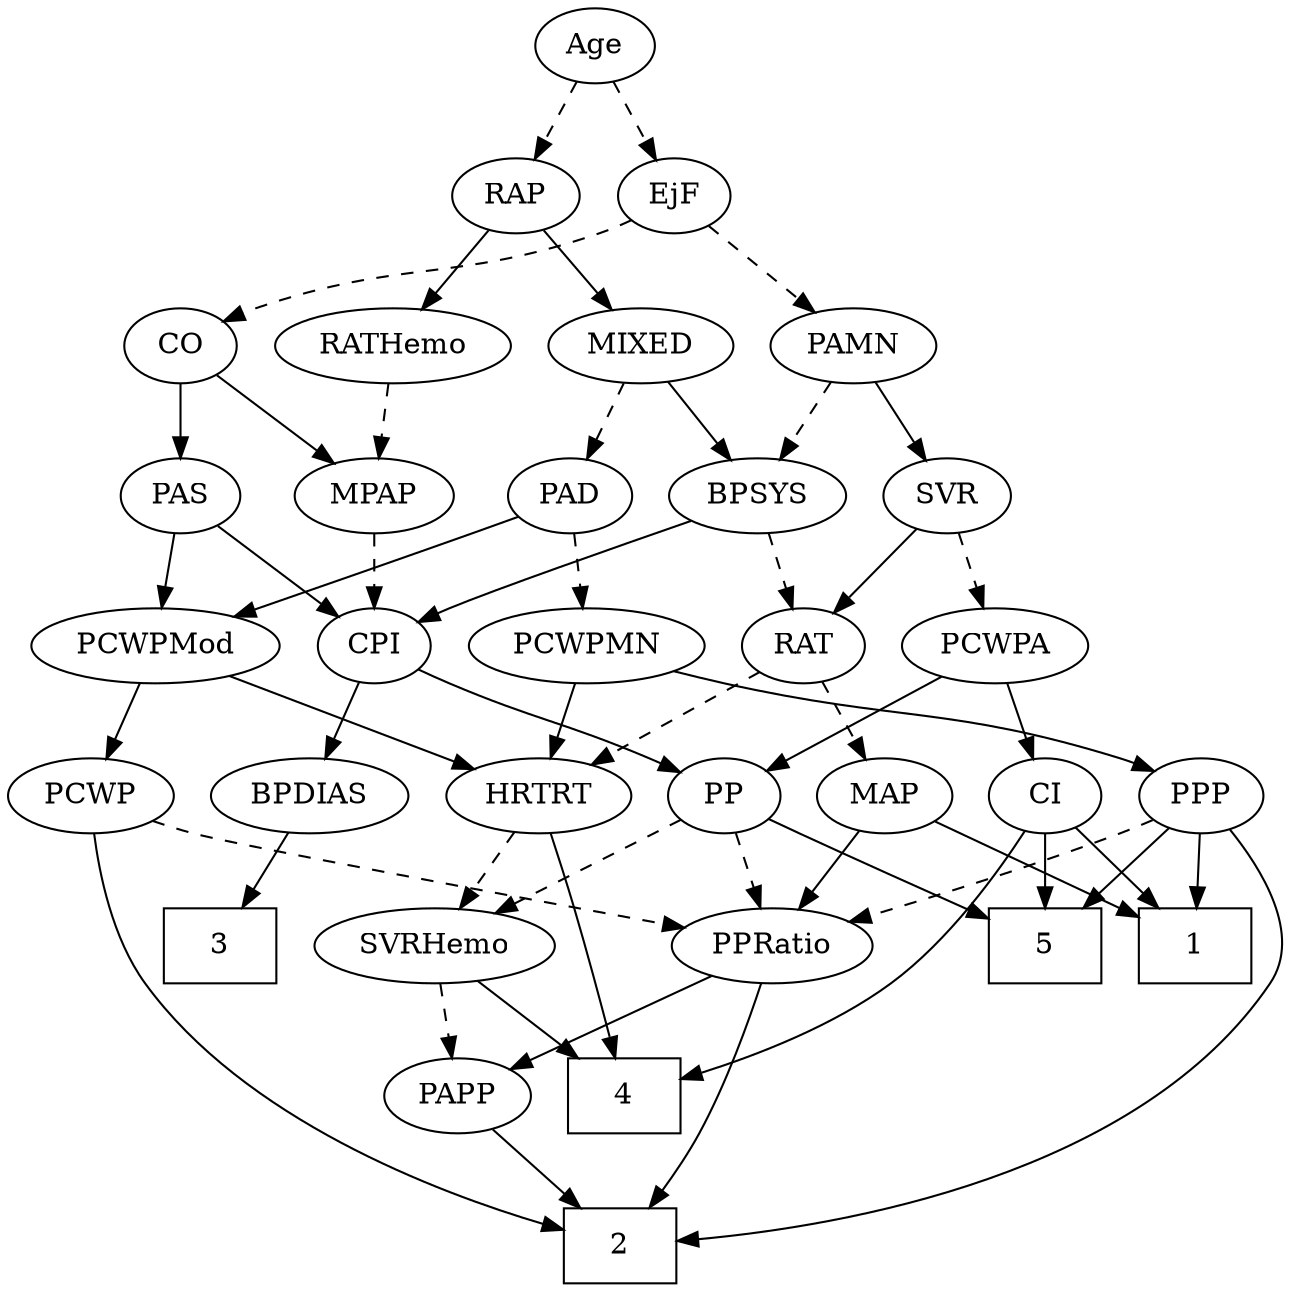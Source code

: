 strict digraph {
	graph [bb="0,0,580.69,612"];
	node [label="\N"];
	1	[height=0.5,
		pos="539.1,162",
		shape=box,
		width=0.75];
	2	[height=0.5,
		pos="274.1,18",
		shape=box,
		width=0.75];
	3	[height=0.5,
		pos="103.1,162",
		shape=box,
		width=0.75];
	4	[height=0.5,
		pos="279.1,90",
		shape=box,
		width=0.75];
	5	[height=0.5,
		pos="467.1,162",
		shape=box,
		width=0.75];
	Age	[height=0.5,
		pos="259.1,594",
		width=0.75];
	EjF	[height=0.5,
		pos="296.1,522",
		width=0.75];
	Age -> EjF	[pos="e,287.56,539.15 267.68,576.76 272.16,568.28 277.75,557.71 282.78,548.2",
		style=dashed];
	RAP	[height=0.5,
		pos="223.1,522",
		width=0.77632];
	Age -> RAP	[pos="e,231.65,539.63 250.75,576.76 246.45,568.4 241.11,558.02 236.27,548.61",
		style=dashed];
	CO	[height=0.5,
		pos="75.097,450",
		width=0.75];
	EjF -> CO	[pos="e,95.733,461.63 275.46,510.37 270.51,508.07 265.18,505.79 260.1,504 195.85,481.34 175.34,490.66 111.1,468 109.19,467.33 107.25,466.59 \
105.31,465.8",
		style=dashed];
	PAMN	[height=0.5,
		pos="372.1,450",
		width=1.011];
	EjF -> PAMN	[pos="e,355.69,466.11 311.48,506.83 322.01,497.13 336.18,484.08 348.18,473.03",
		style=dashed];
	MIXED	[height=0.5,
		pos="277.1,450",
		width=1.1193];
	RAP -> MIXED	[pos="e,264.39,467.47 235.08,505.46 241.88,496.65 250.54,485.43 258.23,475.46",
		style=solid];
	RATHemo	[height=0.5,
		pos="169.1,450",
		width=1.3721];
	RAP -> RATHemo	[pos="e,181.8,467.47 211.11,505.46 204.32,496.65 195.66,485.43 187.97,475.46",
		style=solid];
	BPSYS	[height=0.5,
		pos="334.1,378",
		width=1.0471];
	MIXED -> BPSYS	[pos="e,320.95,395.15 290.32,432.76 297.51,423.93 306.55,412.83 314.54,403.01",
		style=solid];
	PAD	[height=0.5,
		pos="250.1,378",
		width=0.79437];
	MIXED -> PAD	[pos="e,256.57,395.79 270.56,432.05 267.48,424.06 263.72,414.33 260.28,405.4",
		style=dashed];
	MPAP	[height=0.5,
		pos="162.1,378",
		width=0.97491];
	CPI	[height=0.5,
		pos="162.1,306",
		width=0.75];
	MPAP -> CPI	[pos="e,162.1,324.1 162.1,359.7 162.1,351.98 162.1,342.71 162.1,334.11",
		style=dashed];
	BPSYS -> CPI	[pos="e,183.31,317.31 305.21,366.41 277.51,356.1 234.64,339.73 198.1,324 196.29,323.22 194.43,322.41 192.57,321.57",
		style=solid];
	RAT	[height=0.5,
		pos="352.1,306",
		width=0.75827];
	BPSYS -> RAT	[pos="e,347.78,323.79 338.45,360.05 340.49,352.14 342.96,342.54 345.23,333.69",
		style=dashed];
	PCWPMod	[height=0.5,
		pos="65.097,306",
		width=1.4443];
	PAD -> PCWPMod	[pos="e,99.033,319.66 226.36,367.78 219.8,365.25 212.68,362.51 206.1,360 173.42,347.55 136.4,333.64 108.5,323.2",
		style=solid];
	PCWPMN	[height=0.5,
		pos="257.1,306",
		width=1.3902];
	PAD -> PCWPMN	[pos="e,255.39,324.1 251.83,359.7 252.6,351.98 253.53,342.71 254.39,334.11",
		style=dashed];
	CO -> MPAP	[pos="e,143.87,393.66 91.871,435.5 104.34,425.47 121.58,411.6 135.86,400.11",
		style=solid];
	PAS	[height=0.5,
		pos="75.097,378",
		width=0.75];
	CO -> PAS	[pos="e,75.097,396.1 75.097,431.7 75.097,423.98 75.097,414.71 75.097,406.11",
		style=solid];
	PAS -> CPI	[pos="e,145.37,320.46 91.871,363.5 104.75,353.14 122.73,338.67 137.27,326.97",
		style=solid];
	PAS -> PCWPMod	[pos="e,67.565,324.28 72.676,360.05 71.575,352.35 70.244,343.03 69.006,334.36",
		style=solid];
	PAMN -> BPSYS	[pos="e,343.3,395.96 363.09,432.41 358.61,424.16 353.1,414.01 348.09,404.78",
		style=dashed];
	SVR	[height=0.5,
		pos="418.1,378",
		width=0.77632];
	PAMN -> SVR	[pos="e,407.49,395.15 382.77,432.76 388.46,424.11 395.57,413.27 401.93,403.6",
		style=solid];
	RATHemo -> MPAP	[pos="e,163.81,396.1 167.37,431.7 166.6,423.98 165.67,414.71 164.81,406.11",
		style=dashed];
	BPDIAS	[height=0.5,
		pos="130.1,234",
		width=1.1735];
	CPI -> BPDIAS	[pos="e,137.85,251.96 154.51,288.41 150.78,280.25 146.2,270.22 142.01,261.07",
		style=solid];
	PP	[height=0.5,
		pos="315.1,234",
		width=0.75];
	CPI -> PP	[pos="e,293.81,245.15 183.38,294.85 188.21,292.58 193.32,290.19 198.1,288 233.91,271.59 243.28,268.41 279.1,252 280.89,251.18 282.73,250.33 \
284.58,249.47",
		style=solid];
	MAP	[height=0.5,
		pos="391.1,234",
		width=0.84854];
	RAT -> MAP	[pos="e,381.83,251.63 361.14,288.76 365.8,280.4 371.59,270.02 376.83,260.61",
		style=dashed];
	HRTRT	[height=0.5,
		pos="230.1,234",
		width=1.1013];
	RAT -> HRTRT	[pos="e,253.72,248.56 332.22,293.6 313.35,282.77 284.65,266.3 262.48,253.58",
		style=dashed];
	SVR -> RAT	[pos="e,366.07,321.82 404.1,362.15 395.09,352.6 383.21,339.99 373.07,329.25",
		style=solid];
	PCWPA	[height=0.5,
		pos="439.1,306",
		width=1.1555];
	SVR -> PCWPA	[pos="e,433.91,324.28 423.18,360.05 425.52,352.26 428.35,342.82 430.97,334.08",
		style=dashed];
	PCWP	[height=0.5,
		pos="35.097,234",
		width=0.97491];
	PCWPMod -> PCWP	[pos="e,42.292,251.79 57.835,288.05 54.371,279.97 50.149,270.12 46.288,261.11",
		style=solid];
	PCWPMod -> HRTRT	[pos="e,202.22,246.83 96.911,291.5 124.34,279.87 163.97,263.05 192.87,250.79",
		style=solid];
	PCWPA -> PP	[pos="e,335.15,246.32 414.89,291.34 394.54,279.85 365.41,263.4 343.86,251.24",
		style=solid];
	CI	[height=0.5,
		pos="467.1,234",
		width=0.75];
	PCWPA -> CI	[pos="e,460.38,251.79 445.87,288.05 449.11,279.97 453.05,270.12 456.65,261.11",
		style=solid];
	PPP	[height=0.5,
		pos="539.1,234",
		width=0.75];
	PCWPMN -> PPP	[pos="e,518.52,245.8 294.1,293.78 301.36,291.74 308.94,289.72 316.1,288 398.4,268.26 422.64,278.28 503.1,252 505.02,251.37 506.97,250.67 \
508.92,249.91",
		style=solid];
	PCWPMN -> HRTRT	[pos="e,236.57,251.79 250.56,288.05 247.48,280.06 243.72,270.33 240.28,261.4",
		style=solid];
	SVRHemo	[height=0.5,
		pos="198.1,162",
		width=1.3902];
	SVRHemo -> 4	[pos="e,259.37,108.04 216.48,145.12 226.87,136.14 240.06,124.73 251.66,114.71",
		style=solid];
	PAPP	[height=0.5,
		pos="202.1,90",
		width=0.88464];
	SVRHemo -> PAPP	[pos="e,201.12,108.1 199.09,143.7 199.53,135.98 200.06,126.71 200.55,118.11",
		style=dashed];
	BPDIAS -> 3	[pos="e,109.76,180.28 123.56,216.05 120.52,208.18 116.83,198.62 113.43,189.79",
		style=solid];
	MAP -> 1	[pos="e,511.87,175.88 414.22,222.06 437.86,210.88 474.91,193.36 502.53,180.3",
		style=solid];
	PPRatio	[height=0.5,
		pos="344.1,162",
		width=1.1013];
	MAP -> PPRatio	[pos="e,355.05,179.31 380.43,217.12 374.63,208.47 367.31,197.58 360.77,187.83",
		style=solid];
	PP -> 5	[pos="e,439.86,175.33 336.4,222.89 341.22,220.61 346.33,218.21 351.1,216 377.63,203.68 407.67,189.95 430.54,179.56",
		style=solid];
	PP -> SVRHemo	[pos="e,223.05,177.93 295.51,221.28 278.17,210.91 252.48,195.54 231.84,183.19",
		style=dashed];
	PP -> PPRatio	[pos="e,337.07,179.96 321.97,216.41 325.32,208.34 329.42,198.43 333.18,189.35",
		style=dashed];
	PPP -> 1	[pos="e,539.1,180.1 539.1,215.7 539.1,207.98 539.1,198.71 539.1,190.11",
		style=solid];
	PPP -> 2	[pos="e,301.52,20.773 553.04,218.56 569.04,200.2 591.11,167.98 575.1,144 515.31,54.432 378.06,28.953 311.56,21.775",
		style=solid];
	PPP -> 5	[pos="e,484.7,180.11 524.53,218.83 515.18,209.75 502.8,197.71 491.93,187.14",
		style=solid];
	PPP -> PPRatio	[pos="e,376.48,172.55 517.96,222.51 513.13,220.25 507.97,217.96 503.1,216 464.06,200.34 418.42,185.47 386.07,175.49",
		style=dashed];
	PPRatio -> 2	[pos="e,289.77,36.098 340.38,143.91 335.96,125.46 327.56,95.557 315.1,72 309.96,62.283 303.02,52.518 296.32,44.064",
		style=solid];
	PPRatio -> PAPP	[pos="e,225.62,102.6 318.05,148.16 294.62,136.61 260.1,119.59 234.82,107.13",
		style=solid];
	PCWP -> 2	[pos="e,246.83,27.66 38.218,215.89 42.333,196.89 51.013,166.01 67.097,144 110.23,84.986 190.45,48.424 237.35,31.072",
		style=solid];
	PCWP -> PPRatio	[pos="e,308.27,170 61.37,222.01 67.147,219.83 73.278,217.69 79.097,216 89.598,212.95 225.41,186.22 298.4,171.93",
		style=dashed];
	CI -> 1	[pos="e,521.5,180.11 481.67,218.83 491.02,209.75 503.39,197.71 514.27,187.14",
		style=solid];
	CI -> 4	[pos="e,306.28,99.77 457.04,217.01 444.19,197.63 420.32,164.96 393.1,144 369.79,126.06 339.44,112.32 315.91,103.33",
		style=solid];
	CI -> 5	[pos="e,467.1,180.1 467.1,215.7 467.1,207.98 467.1,198.71 467.1,190.11",
		style=solid];
	PAPP -> 2	[pos="e,256.57,36.04 217.37,74.155 226.6,65.177 238.6,53.515 249.18,43.229",
		style=solid];
	HRTRT -> 4	[pos="e,276.08,108.08 239.87,216.26 245.52,206.05 252.41,192.58 257.1,180 264.64,159.77 270.36,136 274.08,118.11",
		style=solid];
	HRTRT -> SVRHemo	[pos="e,205.77,179.79 222.35,216.05 218.66,207.97 214.15,198.12 210.03,189.11",
		style=dashed];
}
